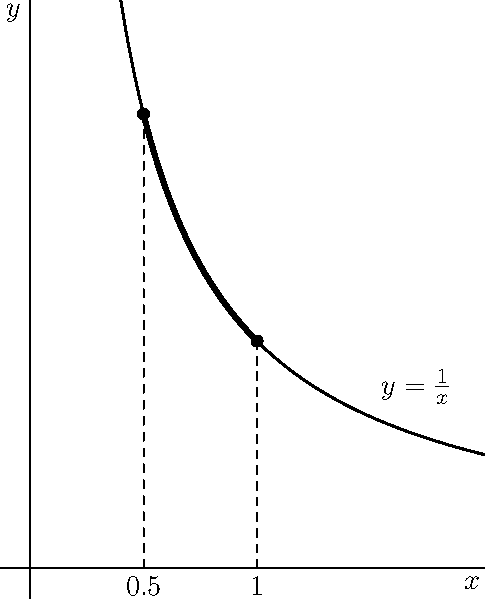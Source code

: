 	size(300);  
    import graph;
    import contour;

    real f(real x)
    {
    	return 1/x;
    }
;
    draw(graph(f,0.4,2,n=500),linewidth(1pt)+black);  
    draw(graph(f,0.5,1,n=500),linewidth(2.5pt)+black);
    
    draw((0.5,f(0.5))--(0.5,0),dashed);
    draw((1,f(1))--(1,0),dashed);
    
    dot((0.5,f(0.5)),linewidth(6pt));    
    dot((1,f(1)),linewidth(6pt));
    
    label("0.5",(0.5,0),S,fontsize(15pt));
    label("1",(1,0),S,fontsize(15pt));
    label("$y=\frac{1}{x}$",(1.7,0.8),fontsize(15pt));
    
    yaxis("$y$", -.13, 2.5,fontsize(15pt),above=true);
	xaxis("$x$", -.13, 2,fontsize(15pt),above=true);